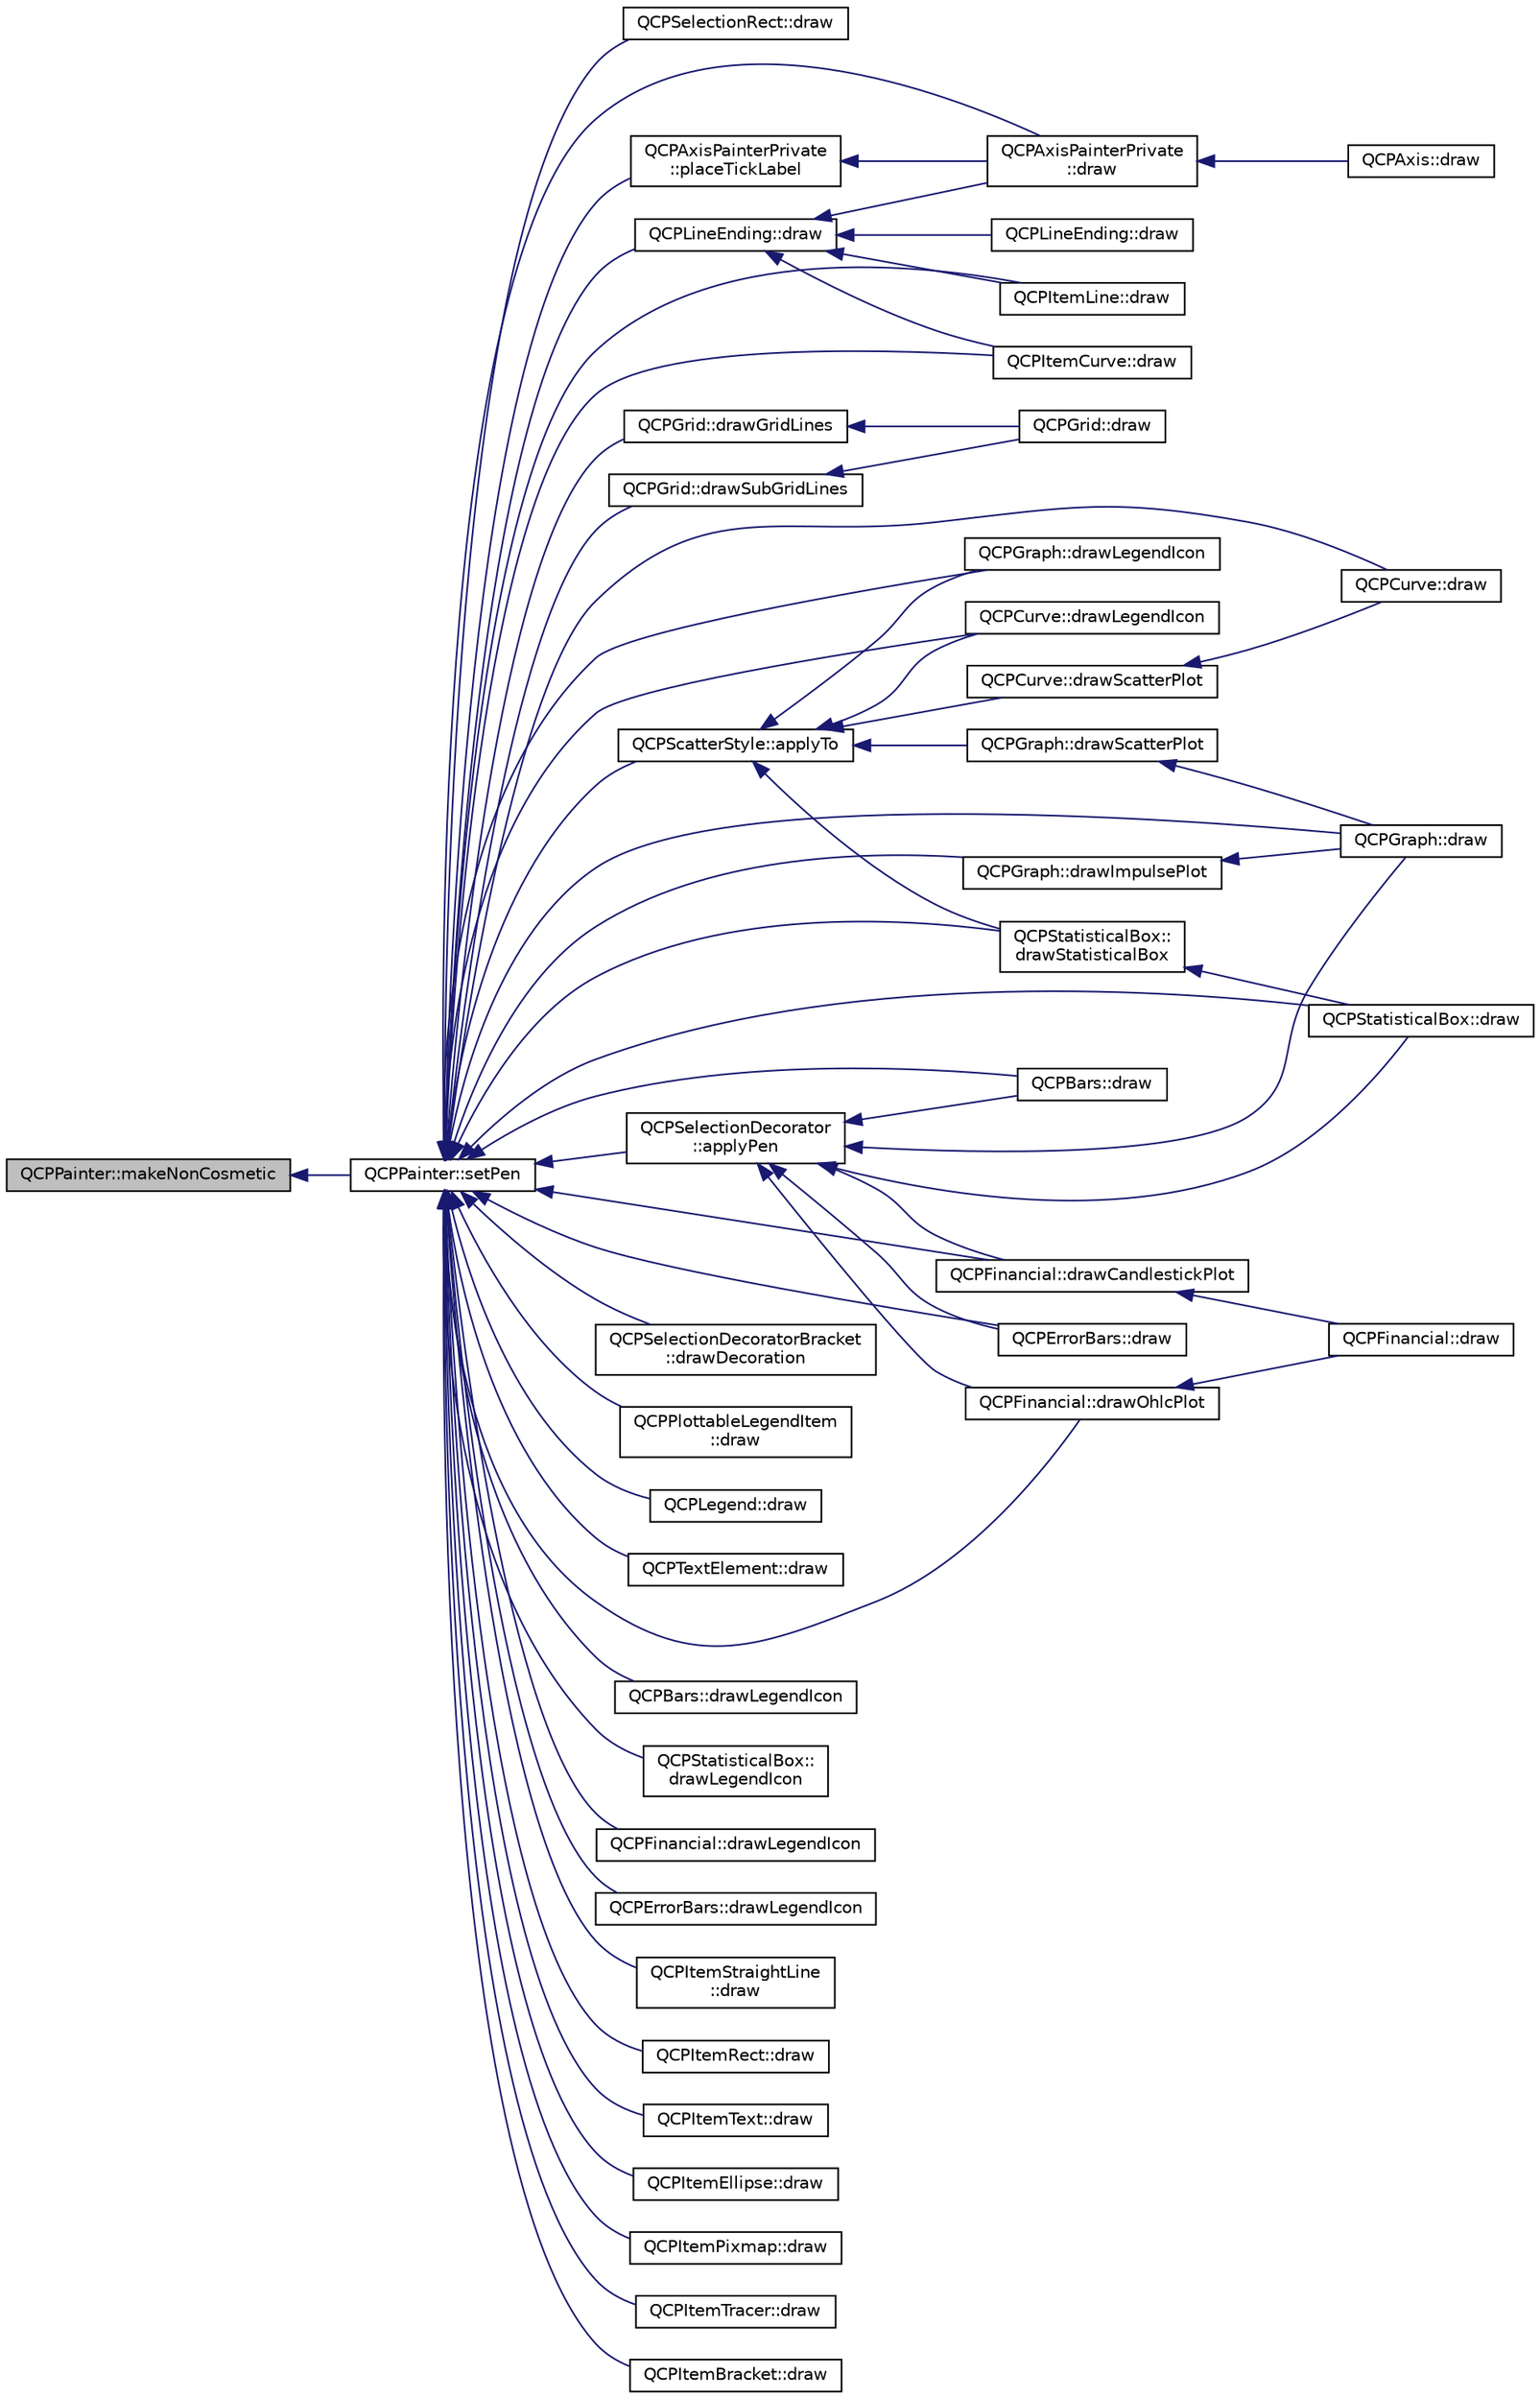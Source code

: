 digraph "QCPPainter::makeNonCosmetic"
{
  edge [fontname="Helvetica",fontsize="10",labelfontname="Helvetica",labelfontsize="10"];
  node [fontname="Helvetica",fontsize="10",shape=record];
  rankdir="LR";
  Node46 [label="QCPPainter::makeNonCosmetic",height=0.2,width=0.4,color="black", fillcolor="grey75", style="filled", fontcolor="black"];
  Node46 -> Node47 [dir="back",color="midnightblue",fontsize="10",style="solid",fontname="Helvetica"];
  Node47 [label="QCPPainter::setPen",height=0.2,width=0.4,color="black", fillcolor="white", style="filled",URL="$class_q_c_p_painter.html#af9c7a4cd1791403901f8c5b82a150195"];
  Node47 -> Node48 [dir="back",color="midnightblue",fontsize="10",style="solid",fontname="Helvetica"];
  Node48 [label="QCPSelectionRect::draw",height=0.2,width=0.4,color="black", fillcolor="white", style="filled",URL="$class_q_c_p_selection_rect.html#ab0e50ae796508bdcd97ab8c335c593bf"];
  Node47 -> Node49 [dir="back",color="midnightblue",fontsize="10",style="solid",fontname="Helvetica"];
  Node49 [label="QCPLineEnding::draw",height=0.2,width=0.4,color="black", fillcolor="white", style="filled",URL="$class_q_c_p_line_ending.html#a4f45db54f2aba03acf055e29aec1e8e7"];
  Node49 -> Node50 [dir="back",color="midnightblue",fontsize="10",style="solid",fontname="Helvetica"];
  Node50 [label="QCPLineEnding::draw",height=0.2,width=0.4,color="black", fillcolor="white", style="filled",URL="$class_q_c_p_line_ending.html#af7ac30a81ba85b9bded148c6ec387391"];
  Node49 -> Node51 [dir="back",color="midnightblue",fontsize="10",style="solid",fontname="Helvetica"];
  Node51 [label="QCPAxisPainterPrivate\l::draw",height=0.2,width=0.4,color="black", fillcolor="white", style="filled",URL="$class_q_c_p_axis_painter_private.html#a0207a99bdf9c4f70af20928898ddc2fc"];
  Node51 -> Node52 [dir="back",color="midnightblue",fontsize="10",style="solid",fontname="Helvetica"];
  Node52 [label="QCPAxis::draw",height=0.2,width=0.4,color="black", fillcolor="white", style="filled",URL="$class_q_c_p_axis.html#ac15ebb4225ca5212d8e5fffae481bc9b"];
  Node49 -> Node53 [dir="back",color="midnightblue",fontsize="10",style="solid",fontname="Helvetica"];
  Node53 [label="QCPItemLine::draw",height=0.2,width=0.4,color="black", fillcolor="white", style="filled",URL="$class_q_c_p_item_line.html#ae184140b61b2ef5b8edde76304447200"];
  Node49 -> Node54 [dir="back",color="midnightblue",fontsize="10",style="solid",fontname="Helvetica"];
  Node54 [label="QCPItemCurve::draw",height=0.2,width=0.4,color="black", fillcolor="white", style="filled",URL="$class_q_c_p_item_curve.html#a856ae61de18278847ba5e0e357bf68f2"];
  Node47 -> Node55 [dir="back",color="midnightblue",fontsize="10",style="solid",fontname="Helvetica"];
  Node55 [label="QCPGrid::drawGridLines",height=0.2,width=0.4,color="black", fillcolor="white", style="filled",URL="$class_q_c_p_grid.html#aee4e95d54acabbe298d6dda0dd86c0a4"];
  Node55 -> Node56 [dir="back",color="midnightblue",fontsize="10",style="solid",fontname="Helvetica"];
  Node56 [label="QCPGrid::draw",height=0.2,width=0.4,color="black", fillcolor="white", style="filled",URL="$class_q_c_p_grid.html#aad9a312d998e2d170956334d4cb80be2"];
  Node47 -> Node57 [dir="back",color="midnightblue",fontsize="10",style="solid",fontname="Helvetica"];
  Node57 [label="QCPGrid::drawSubGridLines",height=0.2,width=0.4,color="black", fillcolor="white", style="filled",URL="$class_q_c_p_grid.html#a751ce8aef815bcc9193432a30c8b6b6e"];
  Node57 -> Node56 [dir="back",color="midnightblue",fontsize="10",style="solid",fontname="Helvetica"];
  Node47 -> Node51 [dir="back",color="midnightblue",fontsize="10",style="solid",fontname="Helvetica"];
  Node47 -> Node58 [dir="back",color="midnightblue",fontsize="10",style="solid",fontname="Helvetica"];
  Node58 [label="QCPAxisPainterPrivate\l::placeTickLabel",height=0.2,width=0.4,color="black", fillcolor="white", style="filled",URL="$class_q_c_p_axis_painter_private.html#af8fe7350c19575bc33ca770f9b3a15fd"];
  Node58 -> Node51 [dir="back",color="midnightblue",fontsize="10",style="solid",fontname="Helvetica"];
  Node47 -> Node59 [dir="back",color="midnightblue",fontsize="10",style="solid",fontname="Helvetica"];
  Node59 [label="QCPScatterStyle::applyTo",height=0.2,width=0.4,color="black", fillcolor="white", style="filled",URL="$class_q_c_p_scatter_style.html#afd8044ece445300499ca0dc164821e0f"];
  Node59 -> Node60 [dir="back",color="midnightblue",fontsize="10",style="solid",fontname="Helvetica"];
  Node60 [label="QCPGraph::drawLegendIcon",height=0.2,width=0.4,color="black", fillcolor="white", style="filled",URL="$class_q_c_p_graph.html#a6efbab06c400bdb15e28b2d0a4ecc18a"];
  Node59 -> Node61 [dir="back",color="midnightblue",fontsize="10",style="solid",fontname="Helvetica"];
  Node61 [label="QCPGraph::drawScatterPlot",height=0.2,width=0.4,color="black", fillcolor="white", style="filled",URL="$class_q_c_p_graph.html#abeb0bbe81026c024bf3d508d13cf5e0e"];
  Node61 -> Node62 [dir="back",color="midnightblue",fontsize="10",style="solid",fontname="Helvetica"];
  Node62 [label="QCPGraph::draw",height=0.2,width=0.4,color="black", fillcolor="white", style="filled",URL="$class_q_c_p_graph.html#a2b0849598f06e834b43ce18cd13bcdc3"];
  Node59 -> Node63 [dir="back",color="midnightblue",fontsize="10",style="solid",fontname="Helvetica"];
  Node63 [label="QCPCurve::drawLegendIcon",height=0.2,width=0.4,color="black", fillcolor="white", style="filled",URL="$class_q_c_p_curve.html#aac6e94afbce4002d2cd7793250154e84"];
  Node59 -> Node64 [dir="back",color="midnightblue",fontsize="10",style="solid",fontname="Helvetica"];
  Node64 [label="QCPCurve::drawScatterPlot",height=0.2,width=0.4,color="black", fillcolor="white", style="filled",URL="$class_q_c_p_curve.html#a0bea811373c5ee8c67c9c2b4d74ad866"];
  Node64 -> Node65 [dir="back",color="midnightblue",fontsize="10",style="solid",fontname="Helvetica"];
  Node65 [label="QCPCurve::draw",height=0.2,width=0.4,color="black", fillcolor="white", style="filled",URL="$class_q_c_p_curve.html#ac199d41d23865cd68bd7b598308a4433"];
  Node59 -> Node66 [dir="back",color="midnightblue",fontsize="10",style="solid",fontname="Helvetica"];
  Node66 [label="QCPStatisticalBox::\ldrawStatisticalBox",height=0.2,width=0.4,color="black", fillcolor="white", style="filled",URL="$class_q_c_p_statistical_box.html#a02dc6b561be8203d460d7263da74b8a9"];
  Node66 -> Node67 [dir="back",color="midnightblue",fontsize="10",style="solid",fontname="Helvetica"];
  Node67 [label="QCPStatisticalBox::draw",height=0.2,width=0.4,color="black", fillcolor="white", style="filled",URL="$class_q_c_p_statistical_box.html#afcff35fa79728cfe10e80e0702014fea"];
  Node47 -> Node68 [dir="back",color="midnightblue",fontsize="10",style="solid",fontname="Helvetica"];
  Node68 [label="QCPSelectionDecorator\l::applyPen",height=0.2,width=0.4,color="black", fillcolor="white", style="filled",URL="$class_q_c_p_selection_decorator.html#a75098893f7d08660ea449206810679d7"];
  Node68 -> Node62 [dir="back",color="midnightblue",fontsize="10",style="solid",fontname="Helvetica"];
  Node68 -> Node69 [dir="back",color="midnightblue",fontsize="10",style="solid",fontname="Helvetica"];
  Node69 [label="QCPBars::draw",height=0.2,width=0.4,color="black", fillcolor="white", style="filled",URL="$class_q_c_p_bars.html#aa267c20650d55084c3f47cb2f8fac9dc"];
  Node68 -> Node67 [dir="back",color="midnightblue",fontsize="10",style="solid",fontname="Helvetica"];
  Node68 -> Node70 [dir="back",color="midnightblue",fontsize="10",style="solid",fontname="Helvetica"];
  Node70 [label="QCPFinancial::drawOhlcPlot",height=0.2,width=0.4,color="black", fillcolor="white", style="filled",URL="$class_q_c_p_financial.html#a2c77aab636f6bce6e0407b3f94e90d08"];
  Node70 -> Node71 [dir="back",color="midnightblue",fontsize="10",style="solid",fontname="Helvetica"];
  Node71 [label="QCPFinancial::draw",height=0.2,width=0.4,color="black", fillcolor="white", style="filled",URL="$class_q_c_p_financial.html#a4d62b7a618d609321adb5f5f1e31f446"];
  Node68 -> Node72 [dir="back",color="midnightblue",fontsize="10",style="solid",fontname="Helvetica"];
  Node72 [label="QCPFinancial::drawCandlestickPlot",height=0.2,width=0.4,color="black", fillcolor="white", style="filled",URL="$class_q_c_p_financial.html#ade6b703369d8acb3bfa0b8e244df4b06"];
  Node72 -> Node71 [dir="back",color="midnightblue",fontsize="10",style="solid",fontname="Helvetica"];
  Node68 -> Node73 [dir="back",color="midnightblue",fontsize="10",style="solid",fontname="Helvetica"];
  Node73 [label="QCPErrorBars::draw",height=0.2,width=0.4,color="black", fillcolor="white", style="filled",URL="$class_q_c_p_error_bars.html#a801e85931372abf2a1034bfb2eac5cd2"];
  Node47 -> Node74 [dir="back",color="midnightblue",fontsize="10",style="solid",fontname="Helvetica"];
  Node74 [label="QCPSelectionDecoratorBracket\l::drawDecoration",height=0.2,width=0.4,color="black", fillcolor="white", style="filled",URL="$class_q_c_p_selection_decorator_bracket.html#a9ebe2e729b5012c0a995d788f87fac22"];
  Node47 -> Node75 [dir="back",color="midnightblue",fontsize="10",style="solid",fontname="Helvetica"];
  Node75 [label="QCPPlottableLegendItem\l::draw",height=0.2,width=0.4,color="black", fillcolor="white", style="filled",URL="$class_q_c_p_plottable_legend_item.html#a5838366619200e99680afa6d355d13fa"];
  Node47 -> Node76 [dir="back",color="midnightblue",fontsize="10",style="solid",fontname="Helvetica"];
  Node76 [label="QCPLegend::draw",height=0.2,width=0.4,color="black", fillcolor="white", style="filled",URL="$class_q_c_p_legend.html#a74f93358d2b4a76ec95c3a5d825582a3"];
  Node47 -> Node77 [dir="back",color="midnightblue",fontsize="10",style="solid",fontname="Helvetica"];
  Node77 [label="QCPTextElement::draw",height=0.2,width=0.4,color="black", fillcolor="white", style="filled",URL="$class_q_c_p_text_element.html#ad1dae61ea77ae74841f3c2fb765fc88e"];
  Node47 -> Node62 [dir="back",color="midnightblue",fontsize="10",style="solid",fontname="Helvetica"];
  Node47 -> Node60 [dir="back",color="midnightblue",fontsize="10",style="solid",fontname="Helvetica"];
  Node47 -> Node78 [dir="back",color="midnightblue",fontsize="10",style="solid",fontname="Helvetica"];
  Node78 [label="QCPGraph::drawImpulsePlot",height=0.2,width=0.4,color="black", fillcolor="white", style="filled",URL="$class_q_c_p_graph.html#a217ef6bf6c5689eb1dcbe02187d2cc61"];
  Node78 -> Node62 [dir="back",color="midnightblue",fontsize="10",style="solid",fontname="Helvetica"];
  Node47 -> Node65 [dir="back",color="midnightblue",fontsize="10",style="solid",fontname="Helvetica"];
  Node47 -> Node63 [dir="back",color="midnightblue",fontsize="10",style="solid",fontname="Helvetica"];
  Node47 -> Node69 [dir="back",color="midnightblue",fontsize="10",style="solid",fontname="Helvetica"];
  Node47 -> Node79 [dir="back",color="midnightblue",fontsize="10",style="solid",fontname="Helvetica"];
  Node79 [label="QCPBars::drawLegendIcon",height=0.2,width=0.4,color="black", fillcolor="white", style="filled",URL="$class_q_c_p_bars.html#aee7c3e1763fd6b504c45baa8775be7b7"];
  Node47 -> Node67 [dir="back",color="midnightblue",fontsize="10",style="solid",fontname="Helvetica"];
  Node47 -> Node80 [dir="back",color="midnightblue",fontsize="10",style="solid",fontname="Helvetica"];
  Node80 [label="QCPStatisticalBox::\ldrawLegendIcon",height=0.2,width=0.4,color="black", fillcolor="white", style="filled",URL="$class_q_c_p_statistical_box.html#ad286c63a79c21d5231a4b6c6fdbb914f"];
  Node47 -> Node66 [dir="back",color="midnightblue",fontsize="10",style="solid",fontname="Helvetica"];
  Node47 -> Node81 [dir="back",color="midnightblue",fontsize="10",style="solid",fontname="Helvetica"];
  Node81 [label="QCPFinancial::drawLegendIcon",height=0.2,width=0.4,color="black", fillcolor="white", style="filled",URL="$class_q_c_p_financial.html#a53f6ef2cddb650993f04c66e39a04942"];
  Node47 -> Node70 [dir="back",color="midnightblue",fontsize="10",style="solid",fontname="Helvetica"];
  Node47 -> Node72 [dir="back",color="midnightblue",fontsize="10",style="solid",fontname="Helvetica"];
  Node47 -> Node73 [dir="back",color="midnightblue",fontsize="10",style="solid",fontname="Helvetica"];
  Node47 -> Node82 [dir="back",color="midnightblue",fontsize="10",style="solid",fontname="Helvetica"];
  Node82 [label="QCPErrorBars::drawLegendIcon",height=0.2,width=0.4,color="black", fillcolor="white", style="filled",URL="$class_q_c_p_error_bars.html#a20f5d292e66103f26bca00b11ce417b4"];
  Node47 -> Node83 [dir="back",color="midnightblue",fontsize="10",style="solid",fontname="Helvetica"];
  Node83 [label="QCPItemStraightLine\l::draw",height=0.2,width=0.4,color="black", fillcolor="white", style="filled",URL="$class_q_c_p_item_straight_line.html#acbc84ad219bf4845152e4e2202fcaa3c"];
  Node47 -> Node53 [dir="back",color="midnightblue",fontsize="10",style="solid",fontname="Helvetica"];
  Node47 -> Node54 [dir="back",color="midnightblue",fontsize="10",style="solid",fontname="Helvetica"];
  Node47 -> Node84 [dir="back",color="midnightblue",fontsize="10",style="solid",fontname="Helvetica"];
  Node84 [label="QCPItemRect::draw",height=0.2,width=0.4,color="black", fillcolor="white", style="filled",URL="$class_q_c_p_item_rect.html#a3c492960d0fc038cf1b60578b62b6cdc"];
  Node47 -> Node85 [dir="back",color="midnightblue",fontsize="10",style="solid",fontname="Helvetica"];
  Node85 [label="QCPItemText::draw",height=0.2,width=0.4,color="black", fillcolor="white", style="filled",URL="$class_q_c_p_item_text.html#a8f8f075da83b6547c2b32e1f64cf0554"];
  Node47 -> Node86 [dir="back",color="midnightblue",fontsize="10",style="solid",fontname="Helvetica"];
  Node86 [label="QCPItemEllipse::draw",height=0.2,width=0.4,color="black", fillcolor="white", style="filled",URL="$class_q_c_p_item_ellipse.html#a77eebd67a402fc496082a2e51356928c"];
  Node47 -> Node87 [dir="back",color="midnightblue",fontsize="10",style="solid",fontname="Helvetica"];
  Node87 [label="QCPItemPixmap::draw",height=0.2,width=0.4,color="black", fillcolor="white", style="filled",URL="$class_q_c_p_item_pixmap.html#a9538a7d37fe20a4ff4bb2cb5bbbf2b48"];
  Node47 -> Node88 [dir="back",color="midnightblue",fontsize="10",style="solid",fontname="Helvetica"];
  Node88 [label="QCPItemTracer::draw",height=0.2,width=0.4,color="black", fillcolor="white", style="filled",URL="$class_q_c_p_item_tracer.html#a11f187ffea436434f3b5cfc387811967"];
  Node47 -> Node89 [dir="back",color="midnightblue",fontsize="10",style="solid",fontname="Helvetica"];
  Node89 [label="QCPItemBracket::draw",height=0.2,width=0.4,color="black", fillcolor="white", style="filled",URL="$class_q_c_p_item_bracket.html#a942a3978aea44a2fc7b4383f2bf6d417"];
}
